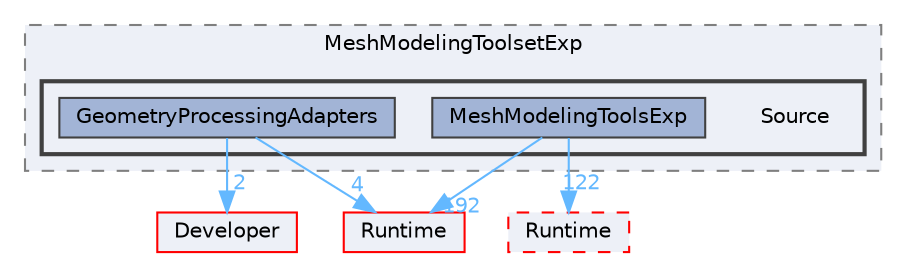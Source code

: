 digraph "Source"
{
 // INTERACTIVE_SVG=YES
 // LATEX_PDF_SIZE
  bgcolor="transparent";
  edge [fontname=Helvetica,fontsize=10,labelfontname=Helvetica,labelfontsize=10];
  node [fontname=Helvetica,fontsize=10,shape=box,height=0.2,width=0.4];
  compound=true
  subgraph clusterdir_9ecbeb13f466436d82b12cf04f9c8ef1 {
    graph [ bgcolor="#edf0f7", pencolor="grey50", label="MeshModelingToolsetExp", fontname=Helvetica,fontsize=10 style="filled,dashed", URL="dir_9ecbeb13f466436d82b12cf04f9c8ef1.html",tooltip=""]
  subgraph clusterdir_d7e13e99e85b3999b50007ec81fc7606 {
    graph [ bgcolor="#edf0f7", pencolor="grey25", label="", fontname=Helvetica,fontsize=10 style="filled,bold", URL="dir_d7e13e99e85b3999b50007ec81fc7606.html",tooltip=""]
    dir_d7e13e99e85b3999b50007ec81fc7606 [shape=plaintext, label="Source"];
  dir_fcef49bcef8f8657d4fb6511fbbd9c6e [label="GeometryProcessingAdapters", fillcolor="#a2b4d6", color="grey25", style="filled", URL="dir_fcef49bcef8f8657d4fb6511fbbd9c6e.html",tooltip=""];
  dir_9201a17168f97fba064bc18e1d77872e [label="MeshModelingToolsExp", fillcolor="#a2b4d6", color="grey25", style="filled", URL="dir_9201a17168f97fba064bc18e1d77872e.html",tooltip=""];
  }
  }
  dir_7536b172fbd480bfd146a1b1acd6856b [label="Runtime", fillcolor="#edf0f7", color="red", style="filled", URL="dir_7536b172fbd480bfd146a1b1acd6856b.html",tooltip=""];
  dir_a60e1ce30f7313164a0e11a69cddad56 [label="Runtime", fillcolor="#edf0f7", color="red", style="filled,dashed", URL="dir_a60e1ce30f7313164a0e11a69cddad56.html",tooltip=""];
  dir_ed364dfe916ed2c6b8f8391d8776f150 [label="Developer", fillcolor="#edf0f7", color="red", style="filled", URL="dir_ed364dfe916ed2c6b8f8391d8776f150.html",tooltip=""];
  dir_fcef49bcef8f8657d4fb6511fbbd9c6e->dir_7536b172fbd480bfd146a1b1acd6856b [headlabel="4", labeldistance=1.5 headhref="dir_000443_000984.html" href="dir_000443_000984.html" color="steelblue1" fontcolor="steelblue1"];
  dir_fcef49bcef8f8657d4fb6511fbbd9c6e->dir_ed364dfe916ed2c6b8f8391d8776f150 [headlabel="2", labeldistance=1.5 headhref="dir_000443_000312.html" href="dir_000443_000312.html" color="steelblue1" fontcolor="steelblue1"];
  dir_9201a17168f97fba064bc18e1d77872e->dir_7536b172fbd480bfd146a1b1acd6856b [headlabel="192", labeldistance=1.5 headhref="dir_000631_000984.html" href="dir_000631_000984.html" color="steelblue1" fontcolor="steelblue1"];
  dir_9201a17168f97fba064bc18e1d77872e->dir_a60e1ce30f7313164a0e11a69cddad56 [headlabel="122", labeldistance=1.5 headhref="dir_000631_000983.html" href="dir_000631_000983.html" color="steelblue1" fontcolor="steelblue1"];
}
